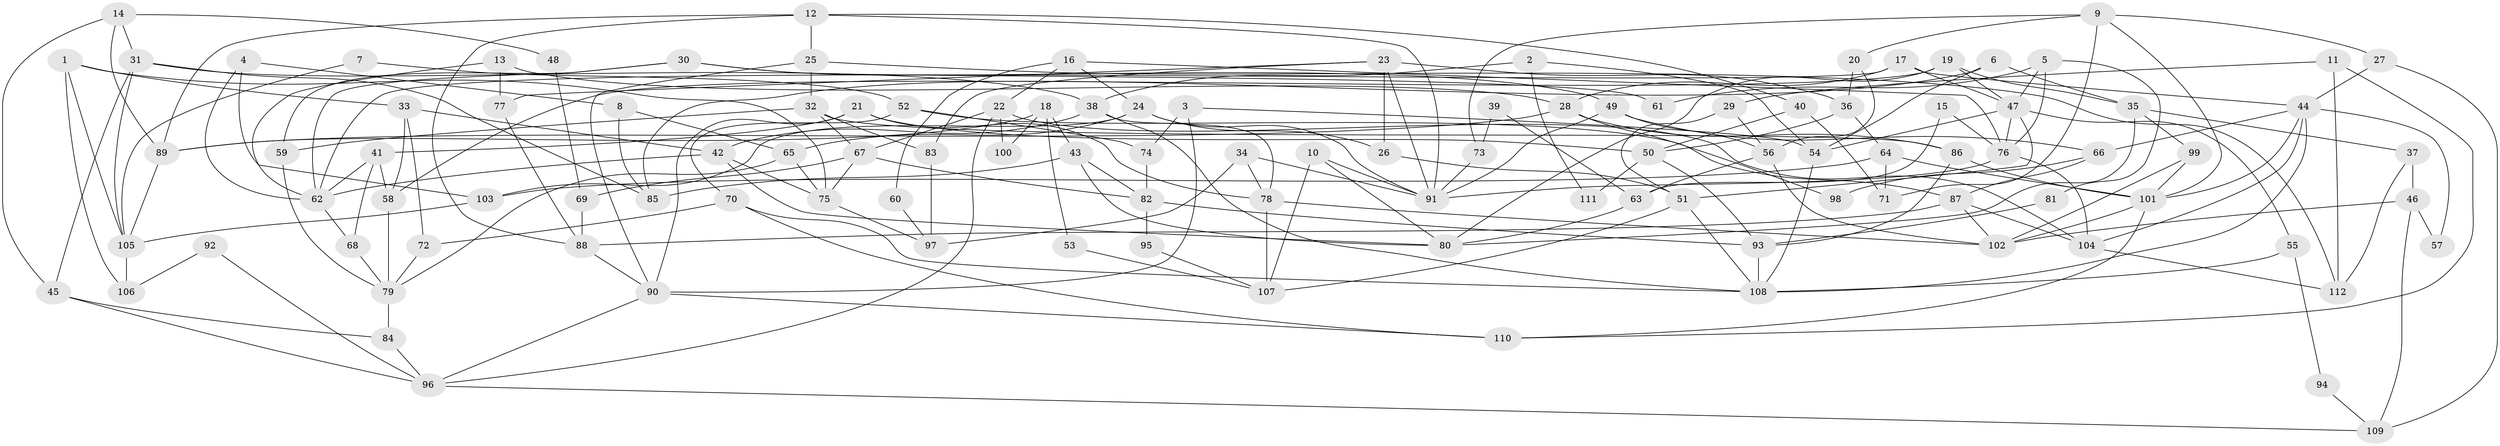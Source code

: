 // Generated by graph-tools (version 1.1) at 2025/51/03/09/25 04:51:40]
// undirected, 112 vertices, 224 edges
graph export_dot {
graph [start="1"]
  node [color=gray90,style=filled];
  1;
  2;
  3;
  4;
  5;
  6;
  7;
  8;
  9;
  10;
  11;
  12;
  13;
  14;
  15;
  16;
  17;
  18;
  19;
  20;
  21;
  22;
  23;
  24;
  25;
  26;
  27;
  28;
  29;
  30;
  31;
  32;
  33;
  34;
  35;
  36;
  37;
  38;
  39;
  40;
  41;
  42;
  43;
  44;
  45;
  46;
  47;
  48;
  49;
  50;
  51;
  52;
  53;
  54;
  55;
  56;
  57;
  58;
  59;
  60;
  61;
  62;
  63;
  64;
  65;
  66;
  67;
  68;
  69;
  70;
  71;
  72;
  73;
  74;
  75;
  76;
  77;
  78;
  79;
  80;
  81;
  82;
  83;
  84;
  85;
  86;
  87;
  88;
  89;
  90;
  91;
  92;
  93;
  94;
  95;
  96;
  97;
  98;
  99;
  100;
  101;
  102;
  103;
  104;
  105;
  106;
  107;
  108;
  109;
  110;
  111;
  112;
  1 -- 105;
  1 -- 75;
  1 -- 33;
  1 -- 106;
  2 -- 38;
  2 -- 54;
  2 -- 111;
  3 -- 90;
  3 -- 54;
  3 -- 74;
  4 -- 62;
  4 -- 103;
  4 -- 8;
  5 -- 47;
  5 -- 76;
  5 -- 61;
  5 -- 81;
  6 -- 54;
  6 -- 85;
  6 -- 35;
  7 -- 105;
  7 -- 52;
  8 -- 65;
  8 -- 85;
  9 -- 101;
  9 -- 27;
  9 -- 20;
  9 -- 71;
  9 -- 73;
  10 -- 80;
  10 -- 91;
  10 -- 107;
  11 -- 29;
  11 -- 110;
  11 -- 112;
  12 -- 40;
  12 -- 88;
  12 -- 25;
  12 -- 89;
  12 -- 91;
  13 -- 62;
  13 -- 77;
  13 -- 28;
  14 -- 89;
  14 -- 31;
  14 -- 45;
  14 -- 48;
  15 -- 63;
  15 -- 76;
  16 -- 76;
  16 -- 24;
  16 -- 22;
  16 -- 60;
  17 -- 44;
  17 -- 62;
  17 -- 28;
  17 -- 47;
  18 -- 89;
  18 -- 43;
  18 -- 53;
  18 -- 100;
  19 -- 80;
  19 -- 47;
  19 -- 35;
  19 -- 58;
  20 -- 56;
  20 -- 36;
  21 -- 90;
  21 -- 78;
  21 -- 41;
  21 -- 50;
  22 -- 104;
  22 -- 67;
  22 -- 96;
  22 -- 100;
  23 -- 36;
  23 -- 26;
  23 -- 77;
  23 -- 83;
  23 -- 91;
  24 -- 91;
  24 -- 103;
  24 -- 26;
  24 -- 65;
  25 -- 90;
  25 -- 32;
  25 -- 112;
  26 -- 51;
  27 -- 109;
  27 -- 44;
  28 -- 86;
  28 -- 89;
  28 -- 98;
  29 -- 51;
  29 -- 56;
  30 -- 62;
  30 -- 59;
  30 -- 49;
  30 -- 61;
  31 -- 85;
  31 -- 45;
  31 -- 38;
  31 -- 105;
  32 -- 86;
  32 -- 59;
  32 -- 67;
  32 -- 83;
  33 -- 72;
  33 -- 42;
  33 -- 58;
  34 -- 91;
  34 -- 97;
  34 -- 78;
  35 -- 37;
  35 -- 80;
  35 -- 99;
  36 -- 50;
  36 -- 64;
  37 -- 112;
  37 -- 46;
  38 -- 42;
  38 -- 78;
  38 -- 108;
  39 -- 63;
  39 -- 73;
  40 -- 71;
  40 -- 50;
  41 -- 58;
  41 -- 62;
  41 -- 68;
  42 -- 75;
  42 -- 62;
  42 -- 80;
  43 -- 80;
  43 -- 82;
  43 -- 85;
  44 -- 66;
  44 -- 104;
  44 -- 57;
  44 -- 101;
  44 -- 108;
  45 -- 96;
  45 -- 84;
  46 -- 102;
  46 -- 57;
  46 -- 109;
  47 -- 51;
  47 -- 54;
  47 -- 55;
  47 -- 76;
  48 -- 69;
  49 -- 91;
  49 -- 56;
  49 -- 66;
  50 -- 93;
  50 -- 111;
  51 -- 108;
  51 -- 107;
  52 -- 74;
  52 -- 87;
  52 -- 70;
  53 -- 107;
  54 -- 108;
  55 -- 108;
  55 -- 94;
  56 -- 102;
  56 -- 63;
  58 -- 79;
  59 -- 79;
  60 -- 97;
  62 -- 68;
  63 -- 80;
  64 -- 101;
  64 -- 71;
  64 -- 103;
  65 -- 79;
  65 -- 75;
  66 -- 87;
  66 -- 98;
  67 -- 69;
  67 -- 75;
  67 -- 82;
  68 -- 79;
  69 -- 88;
  70 -- 108;
  70 -- 72;
  70 -- 110;
  72 -- 79;
  73 -- 91;
  74 -- 82;
  75 -- 97;
  76 -- 91;
  76 -- 104;
  77 -- 88;
  78 -- 102;
  78 -- 107;
  79 -- 84;
  81 -- 93;
  82 -- 93;
  82 -- 95;
  83 -- 97;
  84 -- 96;
  86 -- 101;
  86 -- 93;
  87 -- 104;
  87 -- 102;
  87 -- 88;
  88 -- 90;
  89 -- 105;
  90 -- 110;
  90 -- 96;
  92 -- 106;
  92 -- 96;
  93 -- 108;
  94 -- 109;
  95 -- 107;
  96 -- 109;
  99 -- 101;
  99 -- 102;
  101 -- 102;
  101 -- 110;
  103 -- 105;
  104 -- 112;
  105 -- 106;
}
